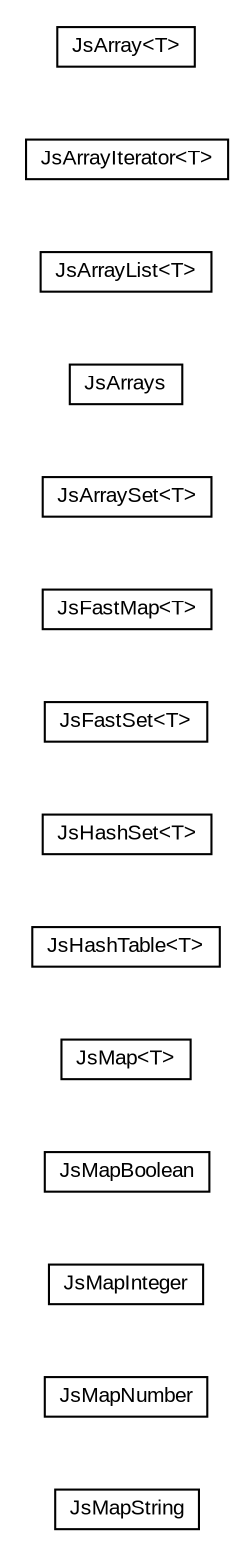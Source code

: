 #!/usr/local/bin/dot
#
# Class diagram 
# Generated by UMLGraph version R5_6-24-gf6e263 (http://www.umlgraph.org/)
#

digraph G {
	edge [fontname="arial",fontsize=10,labelfontname="arial",labelfontsize=10];
	node [fontname="arial",fontsize=10,shape=plaintext];
	nodesep=0.25;
	ranksep=0.5;
	rankdir=LR;
	// org.turbogwt.core.js.collections.JsMapString
	c0 [label=<<table title="org.turbogwt.core.js.collections.JsMapString" border="0" cellborder="1" cellspacing="0" cellpadding="2" port="p" href="./JsMapString.html">
		<tr><td><table border="0" cellspacing="0" cellpadding="1">
<tr><td align="center" balign="center"> JsMapString </td></tr>
		</table></td></tr>
		</table>>, URL="./JsMapString.html", fontname="arial", fontcolor="black", fontsize=10.0];
	// org.turbogwt.core.js.collections.JsMapNumber
	c1 [label=<<table title="org.turbogwt.core.js.collections.JsMapNumber" border="0" cellborder="1" cellspacing="0" cellpadding="2" port="p" href="./JsMapNumber.html">
		<tr><td><table border="0" cellspacing="0" cellpadding="1">
<tr><td align="center" balign="center"> JsMapNumber </td></tr>
		</table></td></tr>
		</table>>, URL="./JsMapNumber.html", fontname="arial", fontcolor="black", fontsize=10.0];
	// org.turbogwt.core.js.collections.JsMapInteger
	c2 [label=<<table title="org.turbogwt.core.js.collections.JsMapInteger" border="0" cellborder="1" cellspacing="0" cellpadding="2" port="p" href="./JsMapInteger.html">
		<tr><td><table border="0" cellspacing="0" cellpadding="1">
<tr><td align="center" balign="center"> JsMapInteger </td></tr>
		</table></td></tr>
		</table>>, URL="./JsMapInteger.html", fontname="arial", fontcolor="black", fontsize=10.0];
	// org.turbogwt.core.js.collections.JsMapBoolean
	c3 [label=<<table title="org.turbogwt.core.js.collections.JsMapBoolean" border="0" cellborder="1" cellspacing="0" cellpadding="2" port="p" href="./JsMapBoolean.html">
		<tr><td><table border="0" cellspacing="0" cellpadding="1">
<tr><td align="center" balign="center"> JsMapBoolean </td></tr>
		</table></td></tr>
		</table>>, URL="./JsMapBoolean.html", fontname="arial", fontcolor="black", fontsize=10.0];
	// org.turbogwt.core.js.collections.JsMap<T>
	c4 [label=<<table title="org.turbogwt.core.js.collections.JsMap" border="0" cellborder="1" cellspacing="0" cellpadding="2" port="p" href="./JsMap.html">
		<tr><td><table border="0" cellspacing="0" cellpadding="1">
<tr><td align="center" balign="center"> JsMap&lt;T&gt; </td></tr>
		</table></td></tr>
		</table>>, URL="./JsMap.html", fontname="arial", fontcolor="black", fontsize=10.0];
	// org.turbogwt.core.js.collections.JsHashTable<T>
	c5 [label=<<table title="org.turbogwt.core.js.collections.JsHashTable" border="0" cellborder="1" cellspacing="0" cellpadding="2" port="p" href="./JsHashTable.html">
		<tr><td><table border="0" cellspacing="0" cellpadding="1">
<tr><td align="center" balign="center"> JsHashTable&lt;T&gt; </td></tr>
		</table></td></tr>
		</table>>, URL="./JsHashTable.html", fontname="arial", fontcolor="black", fontsize=10.0];
	// org.turbogwt.core.js.collections.JsHashSet<T>
	c6 [label=<<table title="org.turbogwt.core.js.collections.JsHashSet" border="0" cellborder="1" cellspacing="0" cellpadding="2" port="p" href="./JsHashSet.html">
		<tr><td><table border="0" cellspacing="0" cellpadding="1">
<tr><td align="center" balign="center"> JsHashSet&lt;T&gt; </td></tr>
		</table></td></tr>
		</table>>, URL="./JsHashSet.html", fontname="arial", fontcolor="black", fontsize=10.0];
	// org.turbogwt.core.js.collections.JsFastSet<T>
	c7 [label=<<table title="org.turbogwt.core.js.collections.JsFastSet" border="0" cellborder="1" cellspacing="0" cellpadding="2" port="p" href="./JsFastSet.html">
		<tr><td><table border="0" cellspacing="0" cellpadding="1">
<tr><td align="center" balign="center"> JsFastSet&lt;T&gt; </td></tr>
		</table></td></tr>
		</table>>, URL="./JsFastSet.html", fontname="arial", fontcolor="black", fontsize=10.0];
	// org.turbogwt.core.js.collections.JsFastMap<T>
	c8 [label=<<table title="org.turbogwt.core.js.collections.JsFastMap" border="0" cellborder="1" cellspacing="0" cellpadding="2" port="p" href="./JsFastMap.html">
		<tr><td><table border="0" cellspacing="0" cellpadding="1">
<tr><td align="center" balign="center"> JsFastMap&lt;T&gt; </td></tr>
		</table></td></tr>
		</table>>, URL="./JsFastMap.html", fontname="arial", fontcolor="black", fontsize=10.0];
	// org.turbogwt.core.js.collections.JsArraySet<T>
	c9 [label=<<table title="org.turbogwt.core.js.collections.JsArraySet" border="0" cellborder="1" cellspacing="0" cellpadding="2" port="p" href="./JsArraySet.html">
		<tr><td><table border="0" cellspacing="0" cellpadding="1">
<tr><td align="center" balign="center"> JsArraySet&lt;T&gt; </td></tr>
		</table></td></tr>
		</table>>, URL="./JsArraySet.html", fontname="arial", fontcolor="black", fontsize=10.0];
	// org.turbogwt.core.js.collections.JsArrays
	c10 [label=<<table title="org.turbogwt.core.js.collections.JsArrays" border="0" cellborder="1" cellspacing="0" cellpadding="2" port="p" href="./JsArrays.html">
		<tr><td><table border="0" cellspacing="0" cellpadding="1">
<tr><td align="center" balign="center"> JsArrays </td></tr>
		</table></td></tr>
		</table>>, URL="./JsArrays.html", fontname="arial", fontcolor="black", fontsize=10.0];
	// org.turbogwt.core.js.collections.JsArrayList<T>
	c11 [label=<<table title="org.turbogwt.core.js.collections.JsArrayList" border="0" cellborder="1" cellspacing="0" cellpadding="2" port="p" href="./JsArrayList.html">
		<tr><td><table border="0" cellspacing="0" cellpadding="1">
<tr><td align="center" balign="center"> JsArrayList&lt;T&gt; </td></tr>
		</table></td></tr>
		</table>>, URL="./JsArrayList.html", fontname="arial", fontcolor="black", fontsize=10.0];
	// org.turbogwt.core.js.collections.JsArrayIterator<T>
	c12 [label=<<table title="org.turbogwt.core.js.collections.JsArrayIterator" border="0" cellborder="1" cellspacing="0" cellpadding="2" port="p" href="./JsArrayIterator.html">
		<tr><td><table border="0" cellspacing="0" cellpadding="1">
<tr><td align="center" balign="center"> JsArrayIterator&lt;T&gt; </td></tr>
		</table></td></tr>
		</table>>, URL="./JsArrayIterator.html", fontname="arial", fontcolor="black", fontsize=10.0];
	// org.turbogwt.core.js.collections.JsArray<T>
	c13 [label=<<table title="org.turbogwt.core.js.collections.JsArray" border="0" cellborder="1" cellspacing="0" cellpadding="2" port="p" href="./JsArray.html">
		<tr><td><table border="0" cellspacing="0" cellpadding="1">
<tr><td align="center" balign="center"> JsArray&lt;T&gt; </td></tr>
		</table></td></tr>
		</table>>, URL="./JsArray.html", fontname="arial", fontcolor="black", fontsize=10.0];
}

